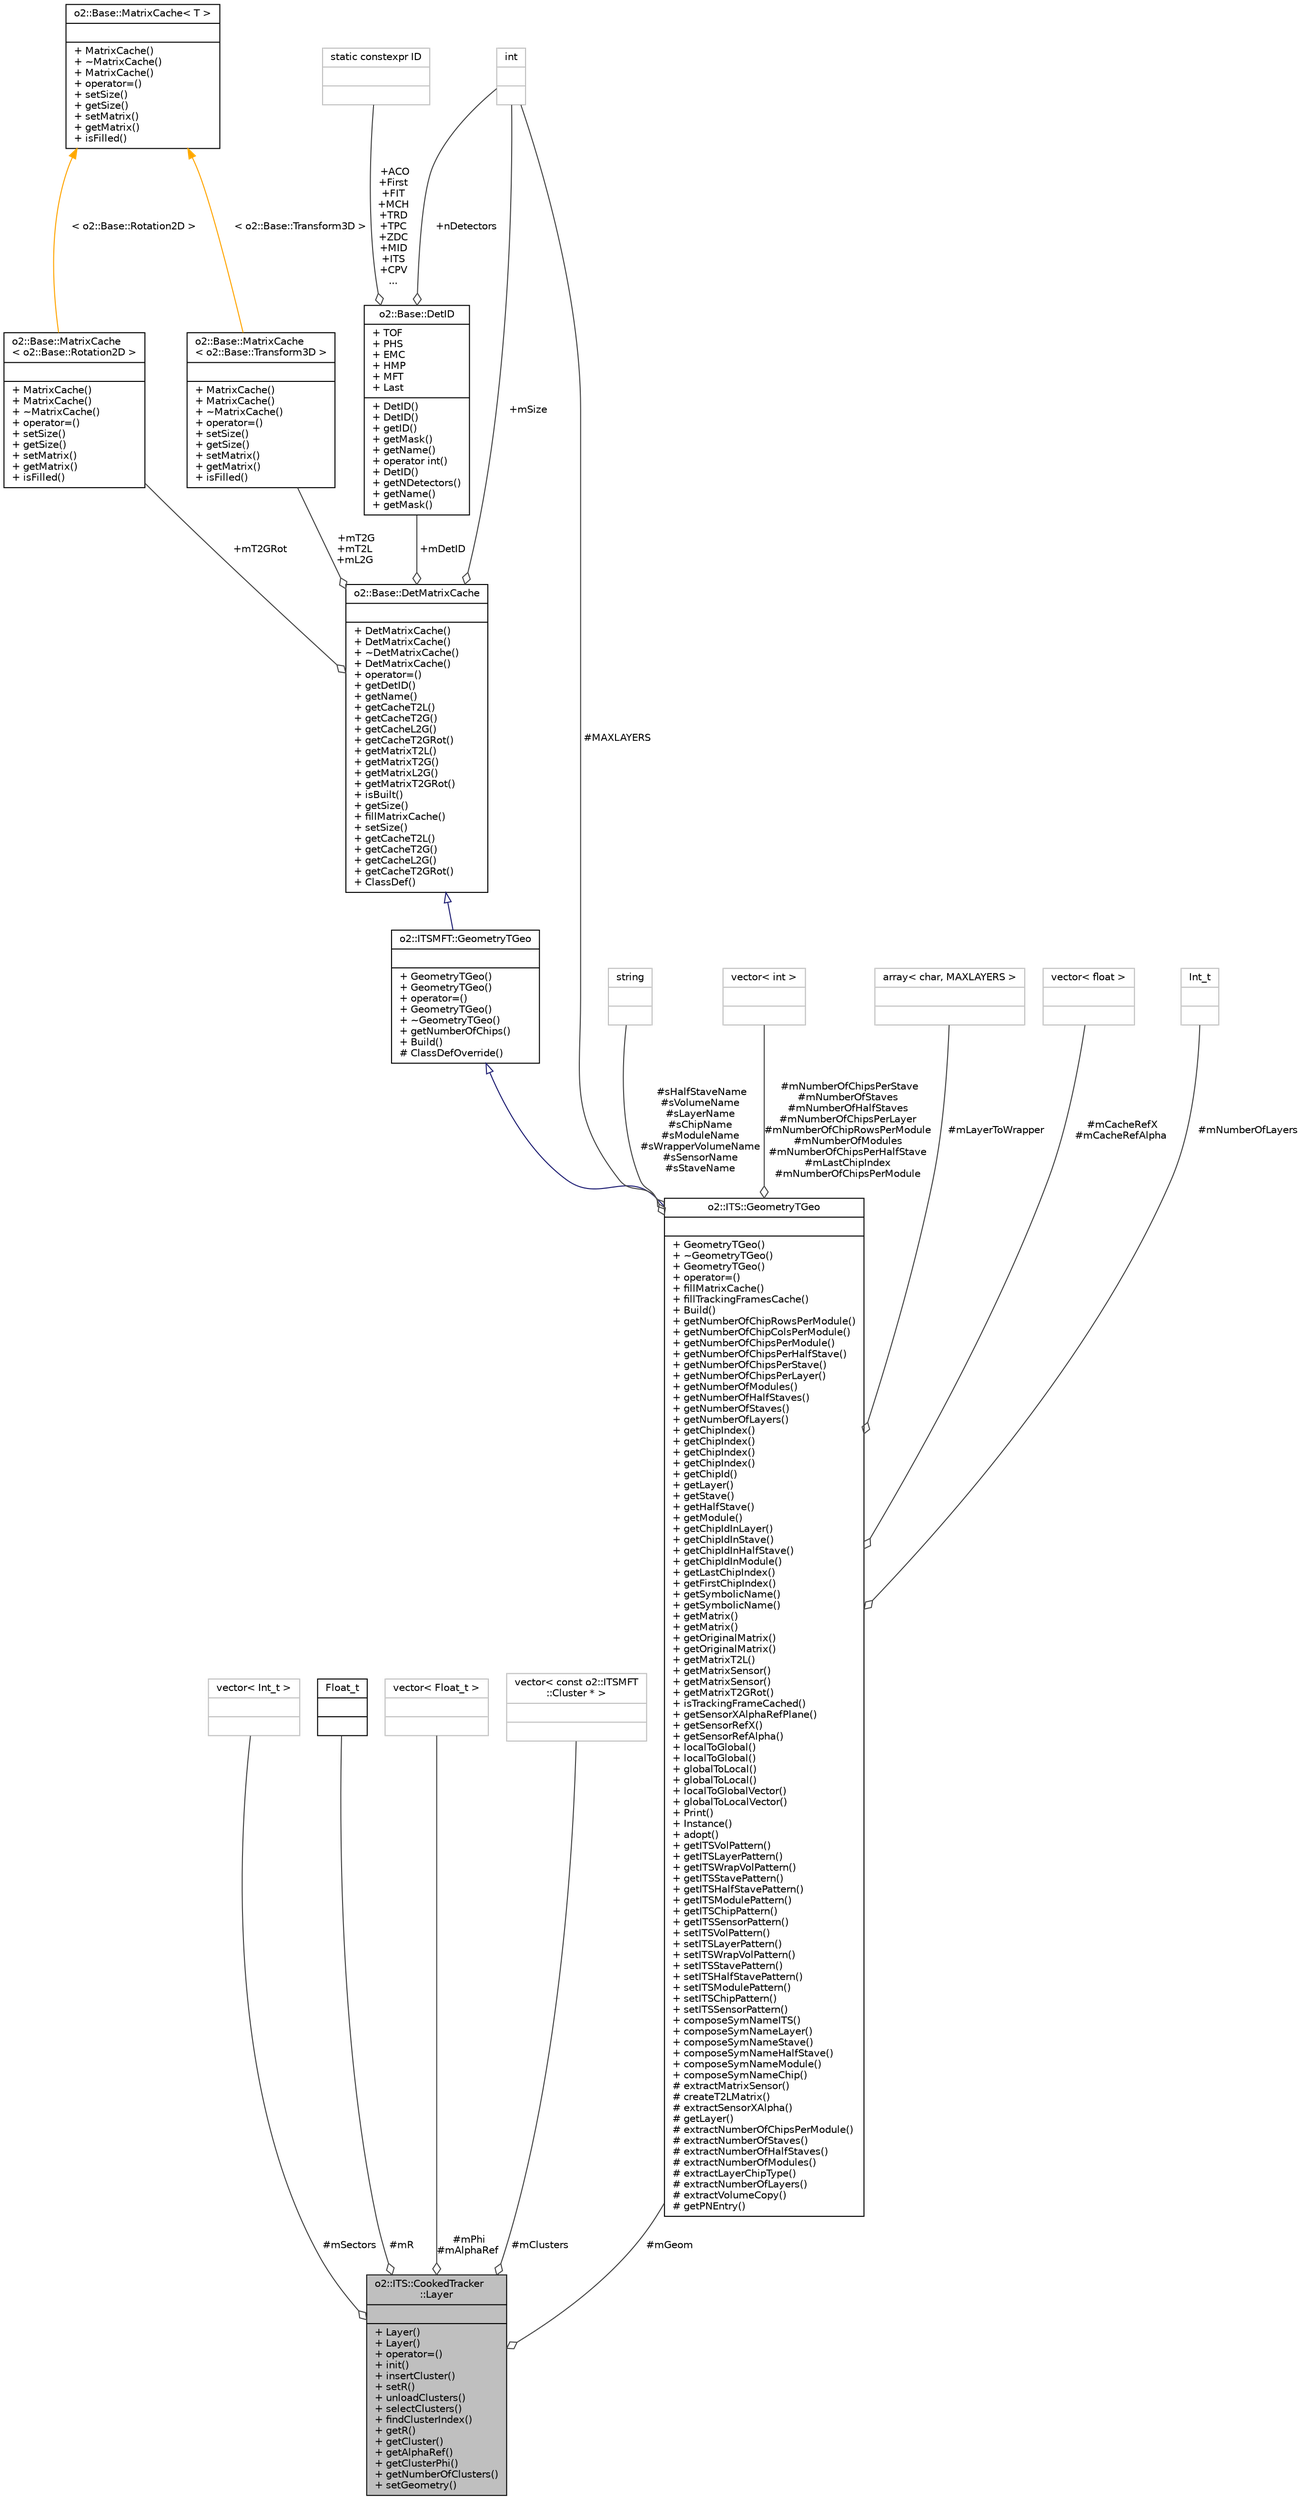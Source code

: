 digraph "o2::ITS::CookedTracker::Layer"
{
 // INTERACTIVE_SVG=YES
  bgcolor="transparent";
  edge [fontname="Helvetica",fontsize="10",labelfontname="Helvetica",labelfontsize="10"];
  node [fontname="Helvetica",fontsize="10",shape=record];
  Node1 [label="{o2::ITS::CookedTracker\l::Layer\n||+ Layer()\l+ Layer()\l+ operator=()\l+ init()\l+ insertCluster()\l+ setR()\l+ unloadClusters()\l+ selectClusters()\l+ findClusterIndex()\l+ getR()\l+ getCluster()\l+ getAlphaRef()\l+ getClusterPhi()\l+ getNumberOfClusters()\l+ setGeometry()\l}",height=0.2,width=0.4,color="black", fillcolor="grey75", style="filled" fontcolor="black"];
  Node2 -> Node1 [color="grey25",fontsize="10",style="solid",label=" #mSectors" ,arrowhead="odiamond",fontname="Helvetica"];
  Node2 [label="{vector\< Int_t \>\n||}",height=0.2,width=0.4,color="grey75"];
  Node3 -> Node1 [color="grey25",fontsize="10",style="solid",label=" #mR" ,arrowhead="odiamond",fontname="Helvetica"];
  Node3 [label="{Float_t\n||}",height=0.2,width=0.4,color="black",URL="$d9/d7d/classFloat__t.html"];
  Node4 -> Node1 [color="grey25",fontsize="10",style="solid",label=" #mPhi\n#mAlphaRef" ,arrowhead="odiamond",fontname="Helvetica"];
  Node4 [label="{vector\< Float_t \>\n||}",height=0.2,width=0.4,color="grey75"];
  Node5 -> Node1 [color="grey25",fontsize="10",style="solid",label=" #mClusters" ,arrowhead="odiamond",fontname="Helvetica"];
  Node5 [label="{vector\< const o2::ITSMFT\l::Cluster * \>\n||}",height=0.2,width=0.4,color="grey75"];
  Node6 -> Node1 [color="grey25",fontsize="10",style="solid",label=" #mGeom" ,arrowhead="odiamond",fontname="Helvetica"];
  Node6 [label="{o2::ITS::GeometryTGeo\n||+ GeometryTGeo()\l+ ~GeometryTGeo()\l+ GeometryTGeo()\l+ operator=()\l+ fillMatrixCache()\l+ fillTrackingFramesCache()\l+ Build()\l+ getNumberOfChipRowsPerModule()\l+ getNumberOfChipColsPerModule()\l+ getNumberOfChipsPerModule()\l+ getNumberOfChipsPerHalfStave()\l+ getNumberOfChipsPerStave()\l+ getNumberOfChipsPerLayer()\l+ getNumberOfModules()\l+ getNumberOfHalfStaves()\l+ getNumberOfStaves()\l+ getNumberOfLayers()\l+ getChipIndex()\l+ getChipIndex()\l+ getChipIndex()\l+ getChipIndex()\l+ getChipId()\l+ getLayer()\l+ getStave()\l+ getHalfStave()\l+ getModule()\l+ getChipIdInLayer()\l+ getChipIdInStave()\l+ getChipIdInHalfStave()\l+ getChipIdInModule()\l+ getLastChipIndex()\l+ getFirstChipIndex()\l+ getSymbolicName()\l+ getSymbolicName()\l+ getMatrix()\l+ getMatrix()\l+ getOriginalMatrix()\l+ getOriginalMatrix()\l+ getMatrixT2L()\l+ getMatrixSensor()\l+ getMatrixSensor()\l+ getMatrixT2GRot()\l+ isTrackingFrameCached()\l+ getSensorXAlphaRefPlane()\l+ getSensorRefX()\l+ getSensorRefAlpha()\l+ localToGlobal()\l+ localToGlobal()\l+ globalToLocal()\l+ globalToLocal()\l+ localToGlobalVector()\l+ globalToLocalVector()\l+ Print()\l+ Instance()\l+ adopt()\l+ getITSVolPattern()\l+ getITSLayerPattern()\l+ getITSWrapVolPattern()\l+ getITSStavePattern()\l+ getITSHalfStavePattern()\l+ getITSModulePattern()\l+ getITSChipPattern()\l+ getITSSensorPattern()\l+ setITSVolPattern()\l+ setITSLayerPattern()\l+ setITSWrapVolPattern()\l+ setITSStavePattern()\l+ setITSHalfStavePattern()\l+ setITSModulePattern()\l+ setITSChipPattern()\l+ setITSSensorPattern()\l+ composeSymNameITS()\l+ composeSymNameLayer()\l+ composeSymNameStave()\l+ composeSymNameHalfStave()\l+ composeSymNameModule()\l+ composeSymNameChip()\l# extractMatrixSensor()\l# createT2LMatrix()\l# extractSensorXAlpha()\l# getLayer()\l# extractNumberOfChipsPerModule()\l# extractNumberOfStaves()\l# extractNumberOfHalfStaves()\l# extractNumberOfModules()\l# extractLayerChipType()\l# extractNumberOfLayers()\l# extractVolumeCopy()\l# getPNEntry()\l}",height=0.2,width=0.4,color="black",URL="$d9/dc7/classo2_1_1ITS_1_1GeometryTGeo.html"];
  Node7 -> Node6 [dir="back",color="midnightblue",fontsize="10",style="solid",arrowtail="onormal",fontname="Helvetica"];
  Node7 [label="{o2::ITSMFT::GeometryTGeo\n||+ GeometryTGeo()\l+ GeometryTGeo()\l+ operator=()\l+ GeometryTGeo()\l+ ~GeometryTGeo()\l+ getNumberOfChips()\l+ Build()\l# ClassDefOverride()\l}",height=0.2,width=0.4,color="black",URL="$d7/d98/classo2_1_1ITSMFT_1_1GeometryTGeo.html"];
  Node8 -> Node7 [dir="back",color="midnightblue",fontsize="10",style="solid",arrowtail="onormal",fontname="Helvetica"];
  Node8 [label="{o2::Base::DetMatrixCache\n||+ DetMatrixCache()\l+ DetMatrixCache()\l+ ~DetMatrixCache()\l+ DetMatrixCache()\l+ operator=()\l+ getDetID()\l+ getName()\l+ getCacheT2L()\l+ getCacheT2G()\l+ getCacheL2G()\l+ getCacheT2GRot()\l+ getMatrixT2L()\l+ getMatrixT2G()\l+ getMatrixL2G()\l+ getMatrixT2GRot()\l+ isBuilt()\l+ getSize()\l+ fillMatrixCache()\l+ setSize()\l+ getCacheT2L()\l+ getCacheT2G()\l+ getCacheL2G()\l+ getCacheT2GRot()\l+ ClassDef()\l}",height=0.2,width=0.4,color="black",URL="$df/d66/classo2_1_1Base_1_1DetMatrixCache.html"];
  Node9 -> Node8 [color="grey25",fontsize="10",style="solid",label=" +mT2G\n+mT2L\n+mL2G" ,arrowhead="odiamond",fontname="Helvetica"];
  Node9 [label="{o2::Base::MatrixCache\l\< o2::Base::Transform3D \>\n||+ MatrixCache()\l+ MatrixCache()\l+ ~MatrixCache()\l+ operator=()\l+ setSize()\l+ getSize()\l+ setMatrix()\l+ getMatrix()\l+ isFilled()\l}",height=0.2,width=0.4,color="black",URL="$db/d0d/classo2_1_1Base_1_1MatrixCache.html"];
  Node10 -> Node9 [dir="back",color="orange",fontsize="10",style="solid",label=" \< o2::Base::Transform3D \>" ,fontname="Helvetica"];
  Node10 [label="{o2::Base::MatrixCache\< T \>\n||+ MatrixCache()\l+ ~MatrixCache()\l+ MatrixCache()\l+ operator=()\l+ setSize()\l+ getSize()\l+ setMatrix()\l+ getMatrix()\l+ isFilled()\l}",height=0.2,width=0.4,color="black",URL="$db/d0d/classo2_1_1Base_1_1MatrixCache.html",tooltip="MatrixCache is a vector of cached transform matrices (per sensor) for specific Transformation type..."];
  Node11 -> Node8 [color="grey25",fontsize="10",style="solid",label=" +mT2GRot" ,arrowhead="odiamond",fontname="Helvetica"];
  Node11 [label="{o2::Base::MatrixCache\l\< o2::Base::Rotation2D \>\n||+ MatrixCache()\l+ MatrixCache()\l+ ~MatrixCache()\l+ operator=()\l+ setSize()\l+ getSize()\l+ setMatrix()\l+ getMatrix()\l+ isFilled()\l}",height=0.2,width=0.4,color="black",URL="$db/d0d/classo2_1_1Base_1_1MatrixCache.html"];
  Node10 -> Node11 [dir="back",color="orange",fontsize="10",style="solid",label=" \< o2::Base::Rotation2D \>" ,fontname="Helvetica"];
  Node12 -> Node8 [color="grey25",fontsize="10",style="solid",label=" +mDetID" ,arrowhead="odiamond",fontname="Helvetica"];
  Node12 [label="{o2::Base::DetID\n|+ TOF\l+ PHS\l+ EMC\l+ HMP\l+ MFT\l+ Last\l|+ DetID()\l+ DetID()\l+ getID()\l+ getMask()\l+ getName()\l+ operator int()\l+ DetID()\l+ getNDetectors()\l+ getName()\l+ getMask()\l}",height=0.2,width=0.4,color="black",URL="$de/dee/classo2_1_1Base_1_1DetID.html",tooltip="Static class with identifiers, bitmasks and names for ALICE detectors. "];
  Node13 -> Node12 [color="grey25",fontsize="10",style="solid",label=" +ACO\n+First\n+FIT\n+MCH\n+TRD\n+TPC\n+ZDC\n+MID\n+ITS\n+CPV\n..." ,arrowhead="odiamond",fontname="Helvetica"];
  Node13 [label="{static constexpr ID\n||}",height=0.2,width=0.4,color="grey75"];
  Node14 -> Node12 [color="grey25",fontsize="10",style="solid",label=" +nDetectors" ,arrowhead="odiamond",fontname="Helvetica"];
  Node14 [label="{int\n||}",height=0.2,width=0.4,color="grey75"];
  Node14 -> Node8 [color="grey25",fontsize="10",style="solid",label=" +mSize" ,arrowhead="odiamond",fontname="Helvetica"];
  Node15 -> Node6 [color="grey25",fontsize="10",style="solid",label=" #sHalfStaveName\n#sVolumeName\n#sLayerName\n#sChipName\n#sModuleName\n#sWrapperVolumeName\n#sSensorName\n#sStaveName" ,arrowhead="odiamond",fontname="Helvetica"];
  Node15 [label="{string\n||}",height=0.2,width=0.4,color="grey75"];
  Node16 -> Node6 [color="grey25",fontsize="10",style="solid",label=" #mNumberOfChipsPerStave\n#mNumberOfStaves\n#mNumberOfHalfStaves\n#mNumberOfChipsPerLayer\n#mNumberOfChipRowsPerModule\n#mNumberOfModules\n#mNumberOfChipsPerHalfStave\n#mLastChipIndex\n#mNumberOfChipsPerModule" ,arrowhead="odiamond",fontname="Helvetica"];
  Node16 [label="{vector\< int \>\n||}",height=0.2,width=0.4,color="grey75"];
  Node17 -> Node6 [color="grey25",fontsize="10",style="solid",label=" #mLayerToWrapper" ,arrowhead="odiamond",fontname="Helvetica"];
  Node17 [label="{array\< char, MAXLAYERS \>\n||}",height=0.2,width=0.4,color="grey75"];
  Node14 -> Node6 [color="grey25",fontsize="10",style="solid",label=" #MAXLAYERS" ,arrowhead="odiamond",fontname="Helvetica"];
  Node18 -> Node6 [color="grey25",fontsize="10",style="solid",label=" #mCacheRefX\n#mCacheRefAlpha" ,arrowhead="odiamond",fontname="Helvetica"];
  Node18 [label="{vector\< float \>\n||}",height=0.2,width=0.4,color="grey75"];
  Node19 -> Node6 [color="grey25",fontsize="10",style="solid",label=" #mNumberOfLayers" ,arrowhead="odiamond",fontname="Helvetica"];
  Node19 [label="{Int_t\n||}",height=0.2,width=0.4,color="grey75"];
}
